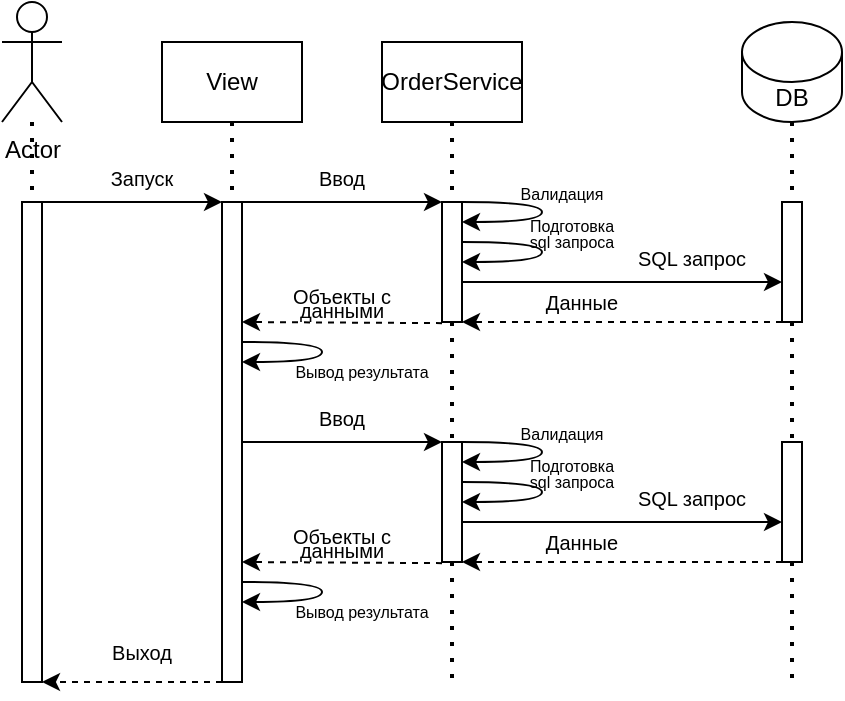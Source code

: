 <mxfile version="24.2.9" type="device">
  <diagram name="Page-1" id="2YBvvXClWsGukQMizWep">
    <mxGraphModel dx="600" dy="318" grid="1" gridSize="10" guides="1" tooltips="1" connect="1" arrows="1" fold="1" page="1" pageScale="1" pageWidth="850" pageHeight="1100" math="0" shadow="0">
      <root>
        <mxCell id="0" />
        <mxCell id="1" parent="0" />
        <mxCell id="KE9T-X9M9wAuLPuVuTfF-1" value="Actor" style="shape=umlActor;verticalLabelPosition=bottom;verticalAlign=top;html=1;outlineConnect=0;" vertex="1" parent="1">
          <mxGeometry x="50" y="60" width="30" height="60" as="geometry" />
        </mxCell>
        <mxCell id="aM9ryv3xv72pqoxQDRHE-2" value="" style="html=1;points=[];perimeter=orthogonalPerimeter;outlineConnect=0;targetShapes=umlLifeline;portConstraint=eastwest;newEdgeStyle={&quot;edgeStyle&quot;:&quot;elbowEdgeStyle&quot;,&quot;elbow&quot;:&quot;vertical&quot;,&quot;curved&quot;:0,&quot;rounded&quot;:0};" parent="1" vertex="1">
          <mxGeometry x="60" y="160" width="10" height="240" as="geometry" />
        </mxCell>
        <mxCell id="KE9T-X9M9wAuLPuVuTfF-3" value="" style="endArrow=none;dashed=1;html=1;dashPattern=1 3;strokeWidth=2;rounded=0;" edge="1" parent="1" source="KE9T-X9M9wAuLPuVuTfF-1" target="aM9ryv3xv72pqoxQDRHE-2">
          <mxGeometry width="50" height="50" relative="1" as="geometry">
            <mxPoint x="240" y="240" as="sourcePoint" />
            <mxPoint x="290" y="190" as="targetPoint" />
          </mxGeometry>
        </mxCell>
        <mxCell id="KE9T-X9M9wAuLPuVuTfF-4" value="" style="endArrow=classic;html=1;rounded=0;" edge="1" parent="1">
          <mxGeometry width="50" height="50" relative="1" as="geometry">
            <mxPoint x="70" y="160" as="sourcePoint" />
            <mxPoint x="160" y="160" as="targetPoint" />
            <Array as="points" />
          </mxGeometry>
        </mxCell>
        <mxCell id="KE9T-X9M9wAuLPuVuTfF-5" value="" style="html=1;points=[];perimeter=orthogonalPerimeter;outlineConnect=0;targetShapes=umlLifeline;portConstraint=eastwest;newEdgeStyle={&quot;edgeStyle&quot;:&quot;elbowEdgeStyle&quot;,&quot;elbow&quot;:&quot;vertical&quot;,&quot;curved&quot;:0,&quot;rounded&quot;:0};" vertex="1" parent="1">
          <mxGeometry x="160" y="160" width="10" height="240" as="geometry" />
        </mxCell>
        <mxCell id="KE9T-X9M9wAuLPuVuTfF-6" value="View" style="rounded=0;whiteSpace=wrap;html=1;" vertex="1" parent="1">
          <mxGeometry x="130" y="80" width="70" height="40" as="geometry" />
        </mxCell>
        <mxCell id="KE9T-X9M9wAuLPuVuTfF-7" value="" style="endArrow=none;dashed=1;html=1;dashPattern=1 3;strokeWidth=2;rounded=0;exitX=0.5;exitY=1;exitDx=0;exitDy=0;" edge="1" parent="1" source="KE9T-X9M9wAuLPuVuTfF-6" target="KE9T-X9M9wAuLPuVuTfF-5">
          <mxGeometry width="50" height="50" relative="1" as="geometry">
            <mxPoint x="220" y="140" as="sourcePoint" />
            <mxPoint x="220" y="180" as="targetPoint" />
          </mxGeometry>
        </mxCell>
        <mxCell id="KE9T-X9M9wAuLPuVuTfF-8" value="" style="html=1;points=[];perimeter=orthogonalPerimeter;outlineConnect=0;targetShapes=umlLifeline;portConstraint=eastwest;newEdgeStyle={&quot;edgeStyle&quot;:&quot;elbowEdgeStyle&quot;,&quot;elbow&quot;:&quot;vertical&quot;,&quot;curved&quot;:0,&quot;rounded&quot;:0};" vertex="1" parent="1">
          <mxGeometry x="270" y="160" width="10" height="60" as="geometry" />
        </mxCell>
        <mxCell id="KE9T-X9M9wAuLPuVuTfF-9" value="OrderService" style="rounded=0;whiteSpace=wrap;html=1;" vertex="1" parent="1">
          <mxGeometry x="240" y="80" width="70" height="40" as="geometry" />
        </mxCell>
        <mxCell id="KE9T-X9M9wAuLPuVuTfF-10" value="" style="endArrow=none;dashed=1;html=1;dashPattern=1 3;strokeWidth=2;rounded=0;exitX=0.5;exitY=1;exitDx=0;exitDy=0;" edge="1" parent="1" source="KE9T-X9M9wAuLPuVuTfF-9" target="KE9T-X9M9wAuLPuVuTfF-8">
          <mxGeometry width="50" height="50" relative="1" as="geometry">
            <mxPoint x="330" y="140" as="sourcePoint" />
            <mxPoint x="330" y="180" as="targetPoint" />
          </mxGeometry>
        </mxCell>
        <mxCell id="KE9T-X9M9wAuLPuVuTfF-16" value="" style="html=1;points=[];perimeter=orthogonalPerimeter;outlineConnect=0;targetShapes=umlLifeline;portConstraint=eastwest;newEdgeStyle={&quot;edgeStyle&quot;:&quot;elbowEdgeStyle&quot;,&quot;elbow&quot;:&quot;vertical&quot;,&quot;curved&quot;:0,&quot;rounded&quot;:0};" vertex="1" parent="1">
          <mxGeometry x="440" y="160" width="10" height="60" as="geometry" />
        </mxCell>
        <mxCell id="KE9T-X9M9wAuLPuVuTfF-18" value="" style="endArrow=none;dashed=1;html=1;dashPattern=1 3;strokeWidth=2;rounded=0;exitX=0.5;exitY=1;exitDx=0;exitDy=0;exitPerimeter=0;" edge="1" parent="1" source="KE9T-X9M9wAuLPuVuTfF-19" target="KE9T-X9M9wAuLPuVuTfF-16">
          <mxGeometry width="50" height="50" relative="1" as="geometry">
            <mxPoint x="515" y="120" as="sourcePoint" />
            <mxPoint x="570" y="180" as="targetPoint" />
          </mxGeometry>
        </mxCell>
        <mxCell id="KE9T-X9M9wAuLPuVuTfF-19" value="DB" style="shape=cylinder3;whiteSpace=wrap;html=1;boundedLbl=1;backgroundOutline=1;size=15;" vertex="1" parent="1">
          <mxGeometry x="420" y="70" width="50" height="50" as="geometry" />
        </mxCell>
        <mxCell id="KE9T-X9M9wAuLPuVuTfF-20" value="" style="endArrow=classic;html=1;rounded=0;" edge="1" parent="1">
          <mxGeometry width="50" height="50" relative="1" as="geometry">
            <mxPoint x="170" y="160" as="sourcePoint" />
            <mxPoint x="270" y="160" as="targetPoint" />
          </mxGeometry>
        </mxCell>
        <mxCell id="KE9T-X9M9wAuLPuVuTfF-23" value="" style="curved=1;endArrow=classic;html=1;rounded=0;" edge="1" parent="1" source="KE9T-X9M9wAuLPuVuTfF-8" target="KE9T-X9M9wAuLPuVuTfF-8">
          <mxGeometry width="50" height="50" relative="1" as="geometry">
            <mxPoint x="310" y="240" as="sourcePoint" />
            <mxPoint x="300" y="240" as="targetPoint" />
            <Array as="points">
              <mxPoint x="320" y="160" />
              <mxPoint x="320" y="170" />
            </Array>
          </mxGeometry>
        </mxCell>
        <mxCell id="KE9T-X9M9wAuLPuVuTfF-24" value="&lt;font style=&quot;font-size: 8px;&quot;&gt;Валидация&lt;/font&gt;" style="text;html=1;align=center;verticalAlign=middle;whiteSpace=wrap;rounded=0;" vertex="1" parent="1">
          <mxGeometry x="310" y="150" width="40" height="10" as="geometry" />
        </mxCell>
        <mxCell id="KE9T-X9M9wAuLPuVuTfF-28" value="&lt;p style=&quot;line-height: 50%;&quot;&gt;&lt;font style=&quot;font-size: 8px;&quot;&gt;Подготовка sql запроса&lt;/font&gt;&lt;/p&gt;" style="text;html=1;align=center;verticalAlign=middle;whiteSpace=wrap;rounded=0;" vertex="1" parent="1">
          <mxGeometry x="310" y="170" width="50" height="10" as="geometry" />
        </mxCell>
        <mxCell id="KE9T-X9M9wAuLPuVuTfF-32" value="" style="endArrow=classic;html=1;rounded=0;" edge="1" parent="1" target="KE9T-X9M9wAuLPuVuTfF-16">
          <mxGeometry width="50" height="50" relative="1" as="geometry">
            <mxPoint x="280" y="200" as="sourcePoint" />
            <mxPoint x="400" y="240" as="targetPoint" />
          </mxGeometry>
        </mxCell>
        <mxCell id="KE9T-X9M9wAuLPuVuTfF-33" value="" style="curved=1;endArrow=classic;html=1;rounded=0;" edge="1" parent="1">
          <mxGeometry width="50" height="50" relative="1" as="geometry">
            <mxPoint x="280" y="180" as="sourcePoint" />
            <mxPoint x="280" y="190" as="targetPoint" />
            <Array as="points">
              <mxPoint x="320" y="180" />
              <mxPoint x="320" y="190" />
            </Array>
          </mxGeometry>
        </mxCell>
        <mxCell id="KE9T-X9M9wAuLPuVuTfF-35" value="&lt;font style=&quot;font-size: 10px;&quot;&gt;SQL запрос&lt;/font&gt;" style="text;html=1;align=center;verticalAlign=middle;whiteSpace=wrap;rounded=0;" vertex="1" parent="1">
          <mxGeometry x="365" y="175" width="60" height="25" as="geometry" />
        </mxCell>
        <mxCell id="KE9T-X9M9wAuLPuVuTfF-37" value="&lt;font style=&quot;font-size: 10px;&quot;&gt;Данные&lt;/font&gt;" style="text;html=1;align=center;verticalAlign=middle;whiteSpace=wrap;rounded=0;" vertex="1" parent="1">
          <mxGeometry x="310" y="200" width="60" height="20" as="geometry" />
        </mxCell>
        <mxCell id="KE9T-X9M9wAuLPuVuTfF-38" value="" style="endArrow=classic;html=1;rounded=0;dashed=1;" edge="1" parent="1">
          <mxGeometry width="50" height="50" relative="1" as="geometry">
            <mxPoint x="270" y="220.57" as="sourcePoint" />
            <mxPoint x="170" y="220" as="targetPoint" />
          </mxGeometry>
        </mxCell>
        <mxCell id="KE9T-X9M9wAuLPuVuTfF-41" value="&lt;font style=&quot;font-size: 10px;&quot;&gt;Ввод&lt;/font&gt;" style="text;html=1;align=center;verticalAlign=middle;whiteSpace=wrap;rounded=0;" vertex="1" parent="1">
          <mxGeometry x="190" y="142.5" width="60" height="10" as="geometry" />
        </mxCell>
        <mxCell id="KE9T-X9M9wAuLPuVuTfF-42" value="&lt;p style=&quot;line-height: 50%;&quot;&gt;&lt;font style=&quot;font-size: 10px;&quot;&gt;Объекты с данными&lt;/font&gt;&lt;/p&gt;" style="text;html=1;align=center;verticalAlign=middle;whiteSpace=wrap;rounded=0;opacity=50;" vertex="1" parent="1">
          <mxGeometry x="190" y="200" width="60" height="20" as="geometry" />
        </mxCell>
        <mxCell id="KE9T-X9M9wAuLPuVuTfF-43" value="&lt;span style=&quot;font-size: 10px;&quot;&gt;Запуск&lt;/span&gt;" style="text;html=1;align=center;verticalAlign=middle;whiteSpace=wrap;rounded=0;" vertex="1" parent="1">
          <mxGeometry x="90" y="142.5" width="60" height="10" as="geometry" />
        </mxCell>
        <mxCell id="KE9T-X9M9wAuLPuVuTfF-44" value="&lt;p style=&quot;line-height: 60%;&quot;&gt;&lt;font style=&quot;font-size: 8px;&quot;&gt;Вывод результата&lt;/font&gt;&lt;/p&gt;" style="text;html=1;align=center;verticalAlign=middle;whiteSpace=wrap;rounded=0;" vertex="1" parent="1">
          <mxGeometry x="190" y="240" width="80" height="10" as="geometry" />
        </mxCell>
        <mxCell id="KE9T-X9M9wAuLPuVuTfF-96" value="" style="endArrow=classic;html=1;rounded=0;dashed=1;" edge="1" parent="1">
          <mxGeometry width="50" height="50" relative="1" as="geometry">
            <mxPoint x="440" y="220.0" as="sourcePoint" />
            <mxPoint x="280" y="220" as="targetPoint" />
          </mxGeometry>
        </mxCell>
        <mxCell id="KE9T-X9M9wAuLPuVuTfF-100" value="" style="endArrow=none;dashed=1;html=1;dashPattern=1 3;strokeWidth=2;rounded=0;" edge="1" parent="1" source="KE9T-X9M9wAuLPuVuTfF-8">
          <mxGeometry width="50" height="50" relative="1" as="geometry">
            <mxPoint x="300" y="250" as="sourcePoint" />
            <mxPoint x="275" y="280" as="targetPoint" />
          </mxGeometry>
        </mxCell>
        <mxCell id="KE9T-X9M9wAuLPuVuTfF-101" value="" style="endArrow=none;dashed=1;html=1;dashPattern=1 3;strokeWidth=2;rounded=0;" edge="1" parent="1" source="KE9T-X9M9wAuLPuVuTfF-16">
          <mxGeometry width="50" height="50" relative="1" as="geometry">
            <mxPoint x="444.71" y="260.57" as="sourcePoint" />
            <mxPoint x="445" y="280" as="targetPoint" />
          </mxGeometry>
        </mxCell>
        <mxCell id="KE9T-X9M9wAuLPuVuTfF-124" value="" style="curved=1;endArrow=classic;html=1;rounded=0;" edge="1" parent="1" source="KE9T-X9M9wAuLPuVuTfF-5" target="KE9T-X9M9wAuLPuVuTfF-5">
          <mxGeometry width="50" height="50" relative="1" as="geometry">
            <mxPoint x="170" y="220" as="sourcePoint" />
            <mxPoint x="180" y="250" as="targetPoint" />
            <Array as="points">
              <mxPoint x="210" y="230" />
              <mxPoint x="210" y="240" />
            </Array>
          </mxGeometry>
        </mxCell>
        <mxCell id="KE9T-X9M9wAuLPuVuTfF-150" value="" style="html=1;points=[];perimeter=orthogonalPerimeter;outlineConnect=0;targetShapes=umlLifeline;portConstraint=eastwest;newEdgeStyle={&quot;edgeStyle&quot;:&quot;elbowEdgeStyle&quot;,&quot;elbow&quot;:&quot;vertical&quot;,&quot;curved&quot;:0,&quot;rounded&quot;:0};" vertex="1" parent="1">
          <mxGeometry x="270" y="280" width="10" height="60" as="geometry" />
        </mxCell>
        <mxCell id="KE9T-X9M9wAuLPuVuTfF-151" value="" style="html=1;points=[];perimeter=orthogonalPerimeter;outlineConnect=0;targetShapes=umlLifeline;portConstraint=eastwest;newEdgeStyle={&quot;edgeStyle&quot;:&quot;elbowEdgeStyle&quot;,&quot;elbow&quot;:&quot;vertical&quot;,&quot;curved&quot;:0,&quot;rounded&quot;:0};" vertex="1" parent="1">
          <mxGeometry x="440" y="280" width="10" height="60" as="geometry" />
        </mxCell>
        <mxCell id="KE9T-X9M9wAuLPuVuTfF-152" value="" style="endArrow=classic;html=1;rounded=0;" edge="1" parent="1">
          <mxGeometry width="50" height="50" relative="1" as="geometry">
            <mxPoint x="170" y="280" as="sourcePoint" />
            <mxPoint x="270" y="280" as="targetPoint" />
          </mxGeometry>
        </mxCell>
        <mxCell id="KE9T-X9M9wAuLPuVuTfF-153" value="" style="curved=1;endArrow=classic;html=1;rounded=0;" edge="1" source="KE9T-X9M9wAuLPuVuTfF-150" target="KE9T-X9M9wAuLPuVuTfF-150" parent="1">
          <mxGeometry width="50" height="50" relative="1" as="geometry">
            <mxPoint x="310" y="360" as="sourcePoint" />
            <mxPoint x="300" y="360" as="targetPoint" />
            <Array as="points">
              <mxPoint x="320" y="280" />
              <mxPoint x="320" y="290" />
            </Array>
          </mxGeometry>
        </mxCell>
        <mxCell id="KE9T-X9M9wAuLPuVuTfF-154" value="&lt;font style=&quot;font-size: 8px;&quot;&gt;Валидация&lt;/font&gt;" style="text;html=1;align=center;verticalAlign=middle;whiteSpace=wrap;rounded=0;" vertex="1" parent="1">
          <mxGeometry x="310" y="270" width="40" height="10" as="geometry" />
        </mxCell>
        <mxCell id="KE9T-X9M9wAuLPuVuTfF-155" value="&lt;p style=&quot;line-height: 50%;&quot;&gt;&lt;font style=&quot;font-size: 8px;&quot;&gt;Подготовка sql запроса&lt;/font&gt;&lt;/p&gt;" style="text;html=1;align=center;verticalAlign=middle;whiteSpace=wrap;rounded=0;" vertex="1" parent="1">
          <mxGeometry x="310" y="290" width="50" height="10" as="geometry" />
        </mxCell>
        <mxCell id="KE9T-X9M9wAuLPuVuTfF-156" value="" style="endArrow=classic;html=1;rounded=0;" edge="1" target="KE9T-X9M9wAuLPuVuTfF-151" parent="1">
          <mxGeometry width="50" height="50" relative="1" as="geometry">
            <mxPoint x="280" y="320" as="sourcePoint" />
            <mxPoint x="400" y="360" as="targetPoint" />
          </mxGeometry>
        </mxCell>
        <mxCell id="KE9T-X9M9wAuLPuVuTfF-157" value="" style="curved=1;endArrow=classic;html=1;rounded=0;" edge="1" parent="1">
          <mxGeometry width="50" height="50" relative="1" as="geometry">
            <mxPoint x="280" y="300" as="sourcePoint" />
            <mxPoint x="280" y="310" as="targetPoint" />
            <Array as="points">
              <mxPoint x="320" y="300" />
              <mxPoint x="320" y="310" />
            </Array>
          </mxGeometry>
        </mxCell>
        <mxCell id="KE9T-X9M9wAuLPuVuTfF-158" value="&lt;font style=&quot;font-size: 10px;&quot;&gt;SQL запрос&lt;/font&gt;" style="text;html=1;align=center;verticalAlign=middle;whiteSpace=wrap;rounded=0;" vertex="1" parent="1">
          <mxGeometry x="365" y="295" width="60" height="25" as="geometry" />
        </mxCell>
        <mxCell id="KE9T-X9M9wAuLPuVuTfF-159" value="&lt;font style=&quot;font-size: 10px;&quot;&gt;Данные&lt;/font&gt;" style="text;html=1;align=center;verticalAlign=middle;whiteSpace=wrap;rounded=0;" vertex="1" parent="1">
          <mxGeometry x="310" y="320" width="60" height="20" as="geometry" />
        </mxCell>
        <mxCell id="KE9T-X9M9wAuLPuVuTfF-160" value="" style="endArrow=classic;html=1;rounded=0;dashed=1;" edge="1" parent="1">
          <mxGeometry width="50" height="50" relative="1" as="geometry">
            <mxPoint x="270" y="340.57" as="sourcePoint" />
            <mxPoint x="170" y="340" as="targetPoint" />
          </mxGeometry>
        </mxCell>
        <mxCell id="KE9T-X9M9wAuLPuVuTfF-161" value="&lt;font style=&quot;font-size: 10px;&quot;&gt;Ввод&lt;/font&gt;" style="text;html=1;align=center;verticalAlign=middle;whiteSpace=wrap;rounded=0;" vertex="1" parent="1">
          <mxGeometry x="190" y="262.5" width="60" height="10" as="geometry" />
        </mxCell>
        <mxCell id="KE9T-X9M9wAuLPuVuTfF-162" value="&lt;p style=&quot;line-height: 50%;&quot;&gt;&lt;font style=&quot;font-size: 10px;&quot;&gt;Объекты с данными&lt;/font&gt;&lt;/p&gt;" style="text;html=1;align=center;verticalAlign=middle;whiteSpace=wrap;rounded=0;opacity=50;" vertex="1" parent="1">
          <mxGeometry x="190" y="320" width="60" height="20" as="geometry" />
        </mxCell>
        <mxCell id="KE9T-X9M9wAuLPuVuTfF-163" value="&lt;p style=&quot;line-height: 60%;&quot;&gt;&lt;font style=&quot;font-size: 8px;&quot;&gt;Вывод результата&lt;/font&gt;&lt;/p&gt;" style="text;html=1;align=center;verticalAlign=middle;whiteSpace=wrap;rounded=0;" vertex="1" parent="1">
          <mxGeometry x="190" y="360" width="80" height="10" as="geometry" />
        </mxCell>
        <mxCell id="KE9T-X9M9wAuLPuVuTfF-164" value="" style="endArrow=classic;html=1;rounded=0;dashed=1;" edge="1" parent="1">
          <mxGeometry width="50" height="50" relative="1" as="geometry">
            <mxPoint x="440" y="340.0" as="sourcePoint" />
            <mxPoint x="280" y="340" as="targetPoint" />
          </mxGeometry>
        </mxCell>
        <mxCell id="KE9T-X9M9wAuLPuVuTfF-166" value="" style="endArrow=none;dashed=1;html=1;dashPattern=1 3;strokeWidth=2;rounded=0;" edge="1" source="KE9T-X9M9wAuLPuVuTfF-150" parent="1">
          <mxGeometry width="50" height="50" relative="1" as="geometry">
            <mxPoint x="300" y="370" as="sourcePoint" />
            <mxPoint x="275" y="400" as="targetPoint" />
          </mxGeometry>
        </mxCell>
        <mxCell id="KE9T-X9M9wAuLPuVuTfF-167" value="" style="endArrow=none;dashed=1;html=1;dashPattern=1 3;strokeWidth=2;rounded=0;" edge="1" source="KE9T-X9M9wAuLPuVuTfF-151" parent="1">
          <mxGeometry width="50" height="50" relative="1" as="geometry">
            <mxPoint x="444.71" y="380.57" as="sourcePoint" />
            <mxPoint x="445" y="400" as="targetPoint" />
          </mxGeometry>
        </mxCell>
        <mxCell id="KE9T-X9M9wAuLPuVuTfF-168" value="" style="curved=1;endArrow=classic;html=1;rounded=0;" edge="1" parent="1">
          <mxGeometry width="50" height="50" relative="1" as="geometry">
            <mxPoint x="170" y="350" as="sourcePoint" />
            <mxPoint x="170" y="360" as="targetPoint" />
            <Array as="points">
              <mxPoint x="210" y="350" />
              <mxPoint x="210" y="360" />
            </Array>
          </mxGeometry>
        </mxCell>
        <mxCell id="KE9T-X9M9wAuLPuVuTfF-169" value="" style="endArrow=classic;html=1;rounded=0;dashed=1;" edge="1" parent="1">
          <mxGeometry width="50" height="50" relative="1" as="geometry">
            <mxPoint x="160" y="400" as="sourcePoint" />
            <mxPoint x="70" y="400" as="targetPoint" />
            <Array as="points" />
          </mxGeometry>
        </mxCell>
        <mxCell id="KE9T-X9M9wAuLPuVuTfF-170" value="&lt;span style=&quot;font-size: 10px;&quot;&gt;Выход&lt;/span&gt;" style="text;html=1;align=center;verticalAlign=middle;whiteSpace=wrap;rounded=0;" vertex="1" parent="1">
          <mxGeometry x="90" y="380" width="60" height="10" as="geometry" />
        </mxCell>
      </root>
    </mxGraphModel>
  </diagram>
</mxfile>

